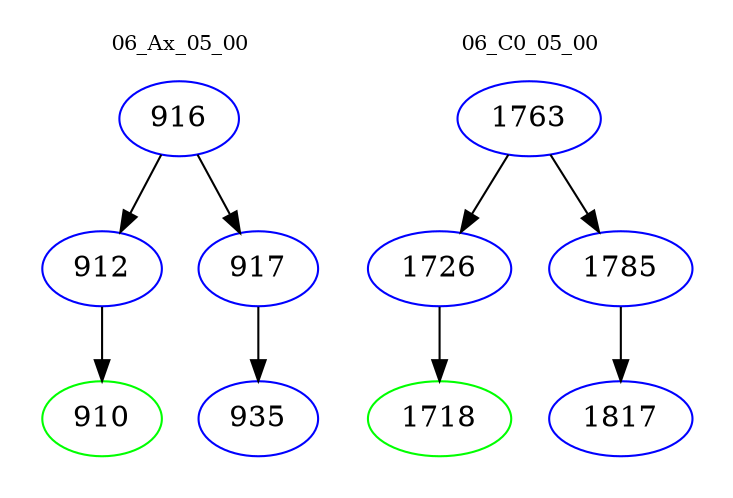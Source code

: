 digraph{
subgraph cluster_0 {
color = white
label = "06_Ax_05_00";
fontsize=10;
T0_916 [label="916", color="blue"]
T0_916 -> T0_912 [color="black"]
T0_912 [label="912", color="blue"]
T0_912 -> T0_910 [color="black"]
T0_910 [label="910", color="green"]
T0_916 -> T0_917 [color="black"]
T0_917 [label="917", color="blue"]
T0_917 -> T0_935 [color="black"]
T0_935 [label="935", color="blue"]
}
subgraph cluster_1 {
color = white
label = "06_C0_05_00";
fontsize=10;
T1_1763 [label="1763", color="blue"]
T1_1763 -> T1_1726 [color="black"]
T1_1726 [label="1726", color="blue"]
T1_1726 -> T1_1718 [color="black"]
T1_1718 [label="1718", color="green"]
T1_1763 -> T1_1785 [color="black"]
T1_1785 [label="1785", color="blue"]
T1_1785 -> T1_1817 [color="black"]
T1_1817 [label="1817", color="blue"]
}
}
